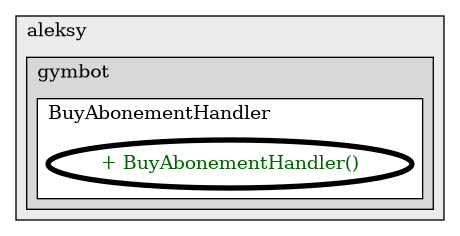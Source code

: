 @startuml

/' diagram meta data start
config=CallConfiguration;
{
  "rootMethod": "com.aleksy.gymbot.bot.handler.BuyAbonementHandler#BuyAbonementHandler(JpaUserRepository,JpaAbonementRepository)",
  "projectClassification": {
    "searchMode": "OpenProject", // OpenProject, AllProjects
    "includedProjects": "",
    "pathEndKeywords": "*.impl",
    "isClientPath": "",
    "isClientName": "",
    "isTestPath": "",
    "isTestName": "",
    "isMappingPath": "",
    "isMappingName": "",
    "isDataAccessPath": "",
    "isDataAccessName": "",
    "isDataStructurePath": "",
    "isDataStructureName": "",
    "isInterfaceStructuresPath": "",
    "isInterfaceStructuresName": "",
    "isEntryPointPath": "",
    "isEntryPointName": ""
  },
  "graphRestriction": {
    "classPackageExcludeFilter": "",
    "classPackageIncludeFilter": "",
    "classNameExcludeFilter": "",
    "classNameIncludeFilter": "",
    "methodNameExcludeFilter": "",
    "methodNameIncludeFilter": "",
    "removeByInheritance": "", // inheritance/annotation based filtering is done in a second step
    "removeByAnnotation": "",
    "removeByClassPackage": "", // cleanup the graph after inheritance/annotation based filtering is done
    "removeByClassName": "",
    "cutMappings": false,
    "cutEnum": true,
    "cutTests": true,
    "cutClient": true,
    "cutDataAccess": true,
    "cutInterfaceStructures": true,
    "cutDataStructures": true,
    "cutGetterAndSetter": true,
    "cutConstructors": true
  },
  "graphTraversal": {
    "forwardDepth": 3,
    "backwardDepth": 3,
    "classPackageExcludeFilter": "",
    "classPackageIncludeFilter": "",
    "classNameExcludeFilter": "",
    "classNameIncludeFilter": "",
    "methodNameExcludeFilter": "",
    "methodNameIncludeFilter": "",
    "hideMappings": false,
    "hideDataStructures": false,
    "hidePrivateMethods": true,
    "hideInterfaceCalls": true, // indirection: implementation -> interface (is hidden) -> implementation
    "onlyShowApplicationEntryPoints": false // root node is included
  },
  "details": {
    "aggregation": "GroupByClass", // ByClass, GroupByClass, None
    "showMethodParametersTypes": false,
    "showMethodParametersNames": false,
    "showMethodReturnType": false,
    "showPackageLevels": 2,
    "showCallOrder": false,
    "edgeMode": "MethodsOnly", // TypesOnly, MethodsOnly, TypesAndMethods, MethodsAndDirectTypeUsage
    "showDetailedClassStructure": false
  },
  "rootClass": "com.aleksy.gymbot.bot.handler.BuyAbonementHandler"
}
diagram meta data end '/



digraph g {
    rankdir="LR"
    splines=polyline
    

'nodes 
subgraph cluster_1415083977 { 
   	label=aleksy
	labeljust=l
	fillcolor="#ececec"
	style=filled
   
   subgraph cluster_1672351683 { 
   	label=gymbot
	labeljust=l
	fillcolor="#d8d8d8"
	style=filled
   
   subgraph cluster_1286856022 { 
   	label=BuyAbonementHandler
	labeljust=l
	fillcolor=white
	style=filled
   
   BuyAbonementHandler453642827XXXBuyAbonementHandler1447223818[
	label="+ BuyAbonementHandler()"
	style=filled
	fillcolor=white
	tooltip="BuyAbonementHandler

null"
	penwidth=4
	fontcolor=darkgreen
];
} 
} 
} 

'edges    

    
}
@enduml